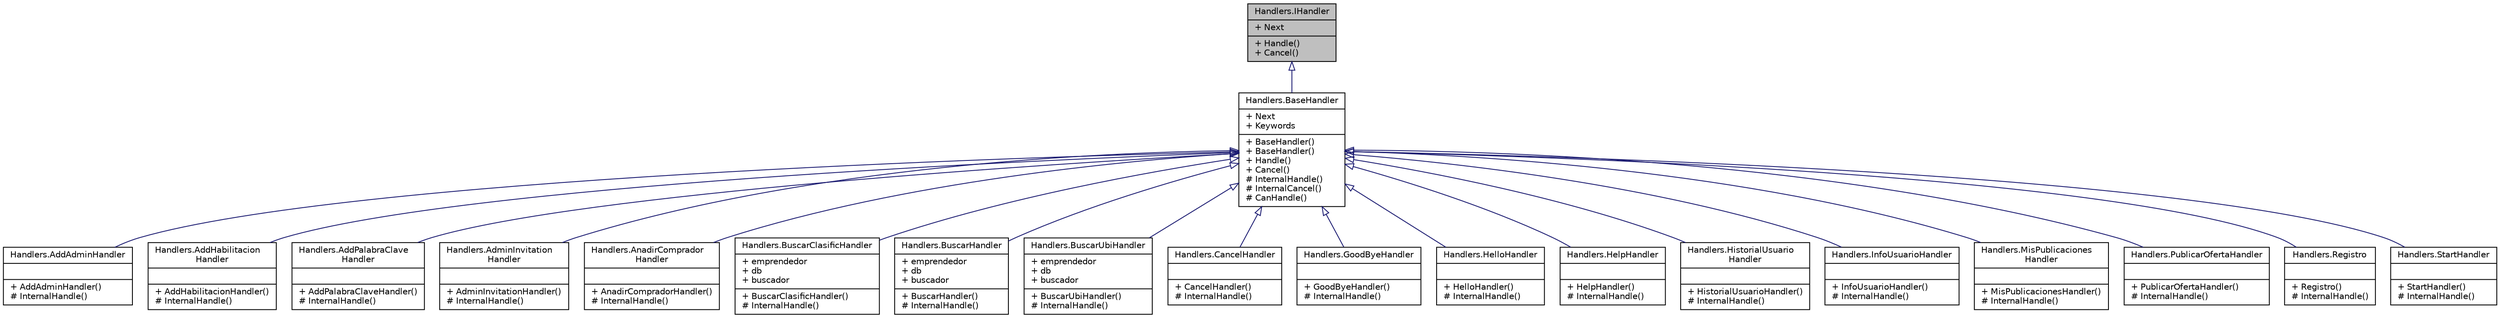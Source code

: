 digraph "Handlers.IHandler"
{
 // INTERACTIVE_SVG=YES
 // LATEX_PDF_SIZE
  edge [fontname="Helvetica",fontsize="10",labelfontname="Helvetica",labelfontsize="10"];
  node [fontname="Helvetica",fontsize="10",shape=record];
  Node1 [label="{Handlers.IHandler\n|+ Next\l|+ Handle()\l+ Cancel()\l}",height=0.2,width=0.4,color="black", fillcolor="grey75", style="filled", fontcolor="black",tooltip="Interfaz para implementar el patrón Chain of Responsibility. En ese patrón se pasa un mensaje a travé..."];
  Node1 -> Node2 [dir="back",color="midnightblue",fontsize="10",style="solid",arrowtail="onormal",fontname="Helvetica"];
  Node2 [label="{Handlers.BaseHandler\n|+ Next\l+ Keywords\l|+ BaseHandler()\l+ BaseHandler()\l+ Handle()\l+ Cancel()\l# InternalHandle()\l# InternalCancel()\l# CanHandle()\l}",height=0.2,width=0.4,color="black", fillcolor="white", style="filled",URL="$classHandlers_1_1BaseHandler.html",tooltip="Clase base para implementar el patrón Chain of Responsibility. En ese patrón se pasa un mensaje a tra..."];
  Node2 -> Node3 [dir="back",color="midnightblue",fontsize="10",style="solid",arrowtail="onormal",fontname="Helvetica"];
  Node3 [label="{Handlers.AddAdminHandler\n||+ AddAdminHandler()\l# InternalHandle()\l}",height=0.2,width=0.4,color="black", fillcolor="white", style="filled",URL="$classHandlers_1_1AddAdminHandler.html",tooltip="Un \"handler\" del patrón Chain of Responsibility que implementa el comando \"/AddAdmin\"."];
  Node2 -> Node4 [dir="back",color="midnightblue",fontsize="10",style="solid",arrowtail="onormal",fontname="Helvetica"];
  Node4 [label="{Handlers.AddHabilitacion\lHandler\n||+ AddHabilitacionHandler()\l# InternalHandle()\l}",height=0.2,width=0.4,color="black", fillcolor="white", style="filled",URL="$classHandlers_1_1AddHabilitacionHandler.html",tooltip="Un \"handler\" del patrón Chain of Responsibility que implementa el comando \"/AddHabilitacion\"."];
  Node2 -> Node5 [dir="back",color="midnightblue",fontsize="10",style="solid",arrowtail="onormal",fontname="Helvetica"];
  Node5 [label="{Handlers.AddPalabraClave\lHandler\n||+ AddPalabraClaveHandler()\l# InternalHandle()\l}",height=0.2,width=0.4,color="black", fillcolor="white", style="filled",URL="$classHandlers_1_1AddPalabraClaveHandler.html",tooltip="Un \"handler\" del patrón Chain of Responsibility que implementa el comando \"/AddHabilitacion\"."];
  Node2 -> Node6 [dir="back",color="midnightblue",fontsize="10",style="solid",arrowtail="onormal",fontname="Helvetica"];
  Node6 [label="{Handlers.AdminInvitation\lHandler\n||+ AdminInvitationHandler()\l# InternalHandle()\l}",height=0.2,width=0.4,color="black", fillcolor="white", style="filled",URL="$classHandlers_1_1AdminInvitationHandler.html",tooltip="Un \"handler\" del patrón Chain of Responsibility que implementa el comando \"/Invitar\"."];
  Node2 -> Node7 [dir="back",color="midnightblue",fontsize="10",style="solid",arrowtail="onormal",fontname="Helvetica"];
  Node7 [label="{Handlers.AnadirComprador\lHandler\n||+ AnadirCompradorHandler()\l# InternalHandle()\l}",height=0.2,width=0.4,color="black", fillcolor="white", style="filled",URL="$classHandlers_1_1AnadirCompradorHandler.html",tooltip="Un \"handler\" del patrón Chain of Responsibility que implementa el comando \"/Info\"."];
  Node2 -> Node8 [dir="back",color="midnightblue",fontsize="10",style="solid",arrowtail="onormal",fontname="Helvetica"];
  Node8 [label="{Handlers.BuscarClasificHandler\n|+ emprendedor\l+ db\l+ buscador\l|+ BuscarClasificHandler()\l# InternalHandle()\l}",height=0.2,width=0.4,color="black", fillcolor="white", style="filled",URL="$classHandlers_1_1BuscarClasificHandler.html",tooltip="Un \"handler\" del patrón Chain of Responsibility que implementa el comando \"chau\"."];
  Node2 -> Node9 [dir="back",color="midnightblue",fontsize="10",style="solid",arrowtail="onormal",fontname="Helvetica"];
  Node9 [label="{Handlers.BuscarHandler\n|+ emprendedor\l+ db\l+ buscador\l|+ BuscarHandler()\l# InternalHandle()\l}",height=0.2,width=0.4,color="black", fillcolor="white", style="filled",URL="$classHandlers_1_1BuscarHandler.html",tooltip="Un \"handler\" del patrón Chain of Responsibility que implementa el comando \"chau\"."];
  Node2 -> Node10 [dir="back",color="midnightblue",fontsize="10",style="solid",arrowtail="onormal",fontname="Helvetica"];
  Node10 [label="{Handlers.BuscarUbiHandler\n|+ emprendedor\l+ db\l+ buscador\l|+ BuscarUbiHandler()\l# InternalHandle()\l}",height=0.2,width=0.4,color="black", fillcolor="white", style="filled",URL="$classHandlers_1_1BuscarUbiHandler.html",tooltip="Un \"handler\" del patrón Chain of Responsibility que implementa el comando \"chau\"."];
  Node2 -> Node11 [dir="back",color="midnightblue",fontsize="10",style="solid",arrowtail="onormal",fontname="Helvetica"];
  Node11 [label="{Handlers.CancelHandler\n||+ CancelHandler()\l# InternalHandle()\l}",height=0.2,width=0.4,color="black", fillcolor="white", style="filled",URL="$classHandlers_1_1CancelHandler.html",tooltip="Un \"handler\" del patrón Chain of Responsibility que implementa el comando \"/cacnelar\"."];
  Node2 -> Node12 [dir="back",color="midnightblue",fontsize="10",style="solid",arrowtail="onormal",fontname="Helvetica"];
  Node12 [label="{Handlers.GoodByeHandler\n||+ GoodByeHandler()\l# InternalHandle()\l}",height=0.2,width=0.4,color="black", fillcolor="white", style="filled",URL="$classHandlers_1_1GoodByeHandler.html",tooltip="Un \"handler\" del patrón Chain of Responsibility que implementa el comando \"chau\"."];
  Node2 -> Node13 [dir="back",color="midnightblue",fontsize="10",style="solid",arrowtail="onormal",fontname="Helvetica"];
  Node13 [label="{Handlers.HelloHandler\n||+ HelloHandler()\l# InternalHandle()\l}",height=0.2,width=0.4,color="black", fillcolor="white", style="filled",URL="$classHandlers_1_1HelloHandler.html",tooltip="Un \"handler\" del patrón Chain of Responsibility que implementa el comando \"hola\"."];
  Node2 -> Node14 [dir="back",color="midnightblue",fontsize="10",style="solid",arrowtail="onormal",fontname="Helvetica"];
  Node14 [label="{Handlers.HelpHandler\n||+ HelpHandler()\l# InternalHandle()\l}",height=0.2,width=0.4,color="black", fillcolor="white", style="filled",URL="$classHandlers_1_1HelpHandler.html",tooltip="Un \"handler\" del patrón Chain of Responsibility que implementa el comando \"/ayuda\"."];
  Node2 -> Node15 [dir="back",color="midnightblue",fontsize="10",style="solid",arrowtail="onormal",fontname="Helvetica"];
  Node15 [label="{Handlers.HistorialUsuario\lHandler\n||+ HistorialUsuarioHandler()\l# InternalHandle()\l}",height=0.2,width=0.4,color="black", fillcolor="white", style="filled",URL="$classHandlers_1_1HistorialUsuarioHandler.html",tooltip="Un \"handler\" del patrón Chain of Responsibility que implementa el comando \"/historialDesde\"."];
  Node2 -> Node16 [dir="back",color="midnightblue",fontsize="10",style="solid",arrowtail="onormal",fontname="Helvetica"];
  Node16 [label="{Handlers.InfoUsuarioHandler\n||+ InfoUsuarioHandler()\l# InternalHandle()\l}",height=0.2,width=0.4,color="black", fillcolor="white", style="filled",URL="$classHandlers_1_1InfoUsuarioHandler.html",tooltip="Un \"handler\" del patrón Chain of Responsibility que implementa el comando \"/Info\"."];
  Node2 -> Node17 [dir="back",color="midnightblue",fontsize="10",style="solid",arrowtail="onormal",fontname="Helvetica"];
  Node17 [label="{Handlers.MisPublicaciones\lHandler\n||+ MisPublicacionesHandler()\l# InternalHandle()\l}",height=0.2,width=0.4,color="black", fillcolor="white", style="filled",URL="$classHandlers_1_1MisPublicacionesHandler.html",tooltip="Un \"handler\" del patrón Chain of Responsibility que implementa el comando \"/MisPublicaciones\"."];
  Node2 -> Node18 [dir="back",color="midnightblue",fontsize="10",style="solid",arrowtail="onormal",fontname="Helvetica"];
  Node18 [label="{Handlers.PublicarOfertaHandler\n||+ PublicarOfertaHandler()\l# InternalHandle()\l}",height=0.2,width=0.4,color="black", fillcolor="white", style="filled",URL="$classHandlers_1_1PublicarOfertaHandler.html",tooltip="/// Un \"handler\" del patrón Chain of Responsibility que implementa el comando \"/PublicarOferta\"."];
  Node2 -> Node19 [dir="back",color="midnightblue",fontsize="10",style="solid",arrowtail="onormal",fontname="Helvetica"];
  Node19 [label="{Handlers.Registro\n||+ Registro()\l# InternalHandle()\l}",height=0.2,width=0.4,color="black", fillcolor="white", style="filled",URL="$classHandlers_1_1Registro.html",tooltip="Un \"handler\" del patrón Chain of Responsibility que implementa el comando \"/registro\"."];
  Node2 -> Node20 [dir="back",color="midnightblue",fontsize="10",style="solid",arrowtail="onormal",fontname="Helvetica"];
  Node20 [label="{Handlers.StartHandler\n||+ StartHandler()\l# InternalHandle()\l}",height=0.2,width=0.4,color="black", fillcolor="white", style="filled",URL="$classHandlers_1_1StartHandler.html",tooltip="Un \"handler\" del patrón Chain of Responsibility que implementa el comando \"/start\"."];
}
